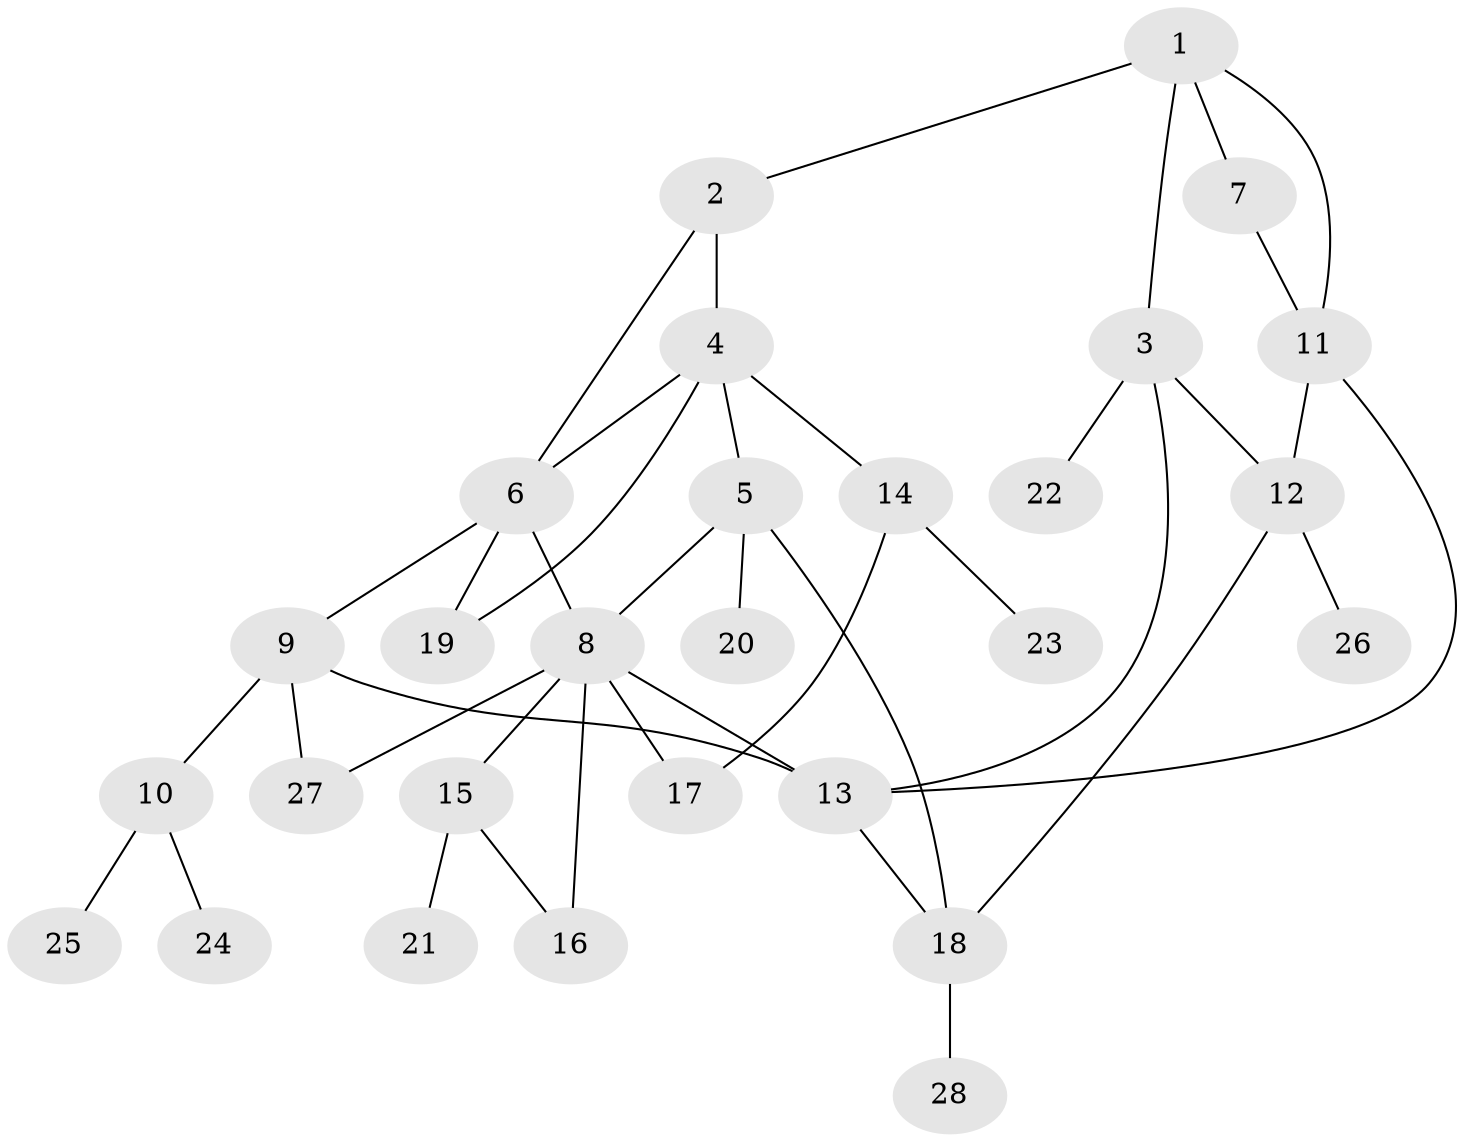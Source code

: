 // original degree distribution, {4: 0.14545454545454545, 3: 0.16363636363636364, 5: 0.09090909090909091, 2: 0.2727272727272727, 7: 0.01818181818181818, 1: 0.3090909090909091}
// Generated by graph-tools (version 1.1) at 2025/48/03/04/25 22:48:52]
// undirected, 28 vertices, 40 edges
graph export_dot {
  node [color=gray90,style=filled];
  1;
  2;
  3;
  4;
  5;
  6;
  7;
  8;
  9;
  10;
  11;
  12;
  13;
  14;
  15;
  16;
  17;
  18;
  19;
  20;
  21;
  22;
  23;
  24;
  25;
  26;
  27;
  28;
  1 -- 2 [weight=1.0];
  1 -- 3 [weight=1.0];
  1 -- 7 [weight=1.0];
  1 -- 11 [weight=1.0];
  2 -- 4 [weight=1.0];
  2 -- 6 [weight=1.0];
  3 -- 12 [weight=1.0];
  3 -- 13 [weight=1.0];
  3 -- 22 [weight=1.0];
  4 -- 5 [weight=1.0];
  4 -- 6 [weight=1.0];
  4 -- 14 [weight=1.0];
  4 -- 19 [weight=1.0];
  5 -- 8 [weight=1.0];
  5 -- 18 [weight=1.0];
  5 -- 20 [weight=1.0];
  6 -- 8 [weight=3.0];
  6 -- 9 [weight=1.0];
  6 -- 19 [weight=1.0];
  7 -- 11 [weight=1.0];
  8 -- 13 [weight=1.0];
  8 -- 15 [weight=1.0];
  8 -- 16 [weight=1.0];
  8 -- 17 [weight=1.0];
  8 -- 27 [weight=1.0];
  9 -- 10 [weight=1.0];
  9 -- 13 [weight=1.0];
  9 -- 27 [weight=1.0];
  10 -- 24 [weight=1.0];
  10 -- 25 [weight=1.0];
  11 -- 12 [weight=1.0];
  11 -- 13 [weight=1.0];
  12 -- 18 [weight=1.0];
  12 -- 26 [weight=1.0];
  13 -- 18 [weight=1.0];
  14 -- 17 [weight=1.0];
  14 -- 23 [weight=1.0];
  15 -- 16 [weight=1.0];
  15 -- 21 [weight=1.0];
  18 -- 28 [weight=1.0];
}
